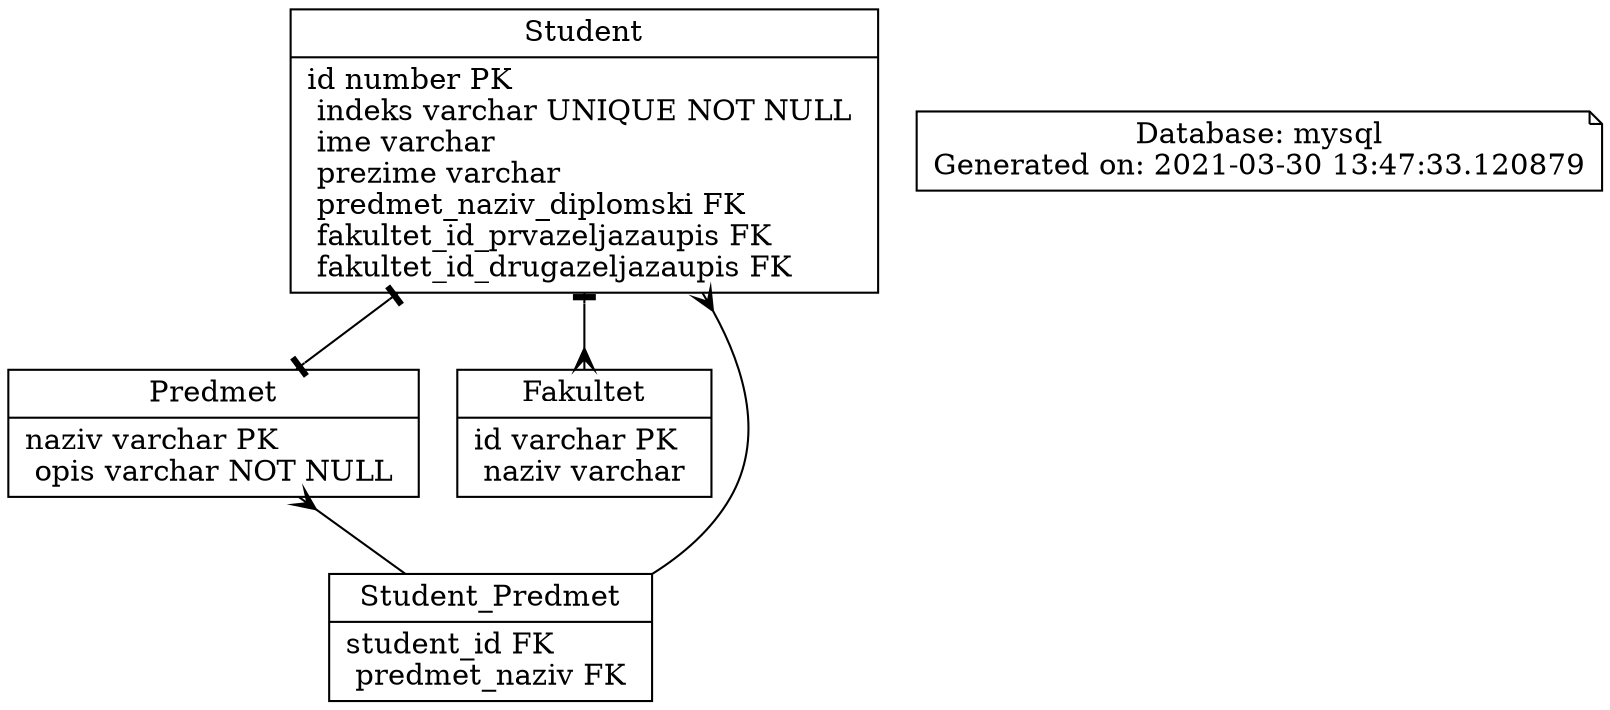 // Autogenerated from dot_create.template 
// Time: 2021-03-30 13:47:33.120879
// Database: mysql

strict digraph ER_Diagram {

    //graph [rankdir = "LR" ];
    ranksep=0.5;
    concentrate=true;


    "Student" [
        shape = "record"
        
        label = "{<Student> Student|
            id number 
                PK

            \l
            indeks varchar 

                    UNIQUE
                    NOT NULL
            \l
            ime varchar 

            \l
            prezime varchar 

            \l

            predmet_naziv_diplomski FK
            \l
            fakultet_id_prvazeljazaupis FK
            \l
            fakultet_id_drugazeljazaupis FK
            \l
        }"
    ];


    "Predmet" [
        shape = "record"
        
        label = "{<Predmet> Predmet|
            naziv varchar 
                PK

            \l
            opis varchar 

                    NOT NULL
            \l

        }"
    ];


    "Fakultet" [
        shape = "record"
        
        label = "{<Fakultet> Fakultet|
            id varchar 
                PK

            \l
            naziv varchar 

            \l

        }"
    ];


    "Student_Predmet" [
        shape = "record"
        
        label = "{<Student_Predmet> Student_Predmet|

            student_id FK
            \l
            predmet_naziv FK
            \l
        }"
    ];



    // TODO: Add relationships
    // Relations between entities
            "Student"->"Predmet" 

                [arrowhead=tee];

            "Predmet"->"Student"
                [arrowhead=tee];

            "Student"->"Fakultet" 

                [arrowhead=crow];

            "Fakultet"->"Student"
                [arrowhead=tee];

            "Student"->"Fakultet" 

                [arrowhead=crow];

            "Fakultet"->"Student"
                [arrowhead=tee];

            "Student_Predmet"->"Student" 

                [arrowhead=crow];

            "Student"->"Student_Predmet"
                [arrowhead=none];

            "Student_Predmet"->"Predmet" 

                [arrowhead=crow];

            "Predmet"->"Student_Predmet"
                [arrowhead=none];


    // Note card with basic information about ER diagram
    "Info" [
        label = "Database: mysql\nGenerated on: 2021-03-30 13:47:33.120879"
        shape = "note"
    ];
}